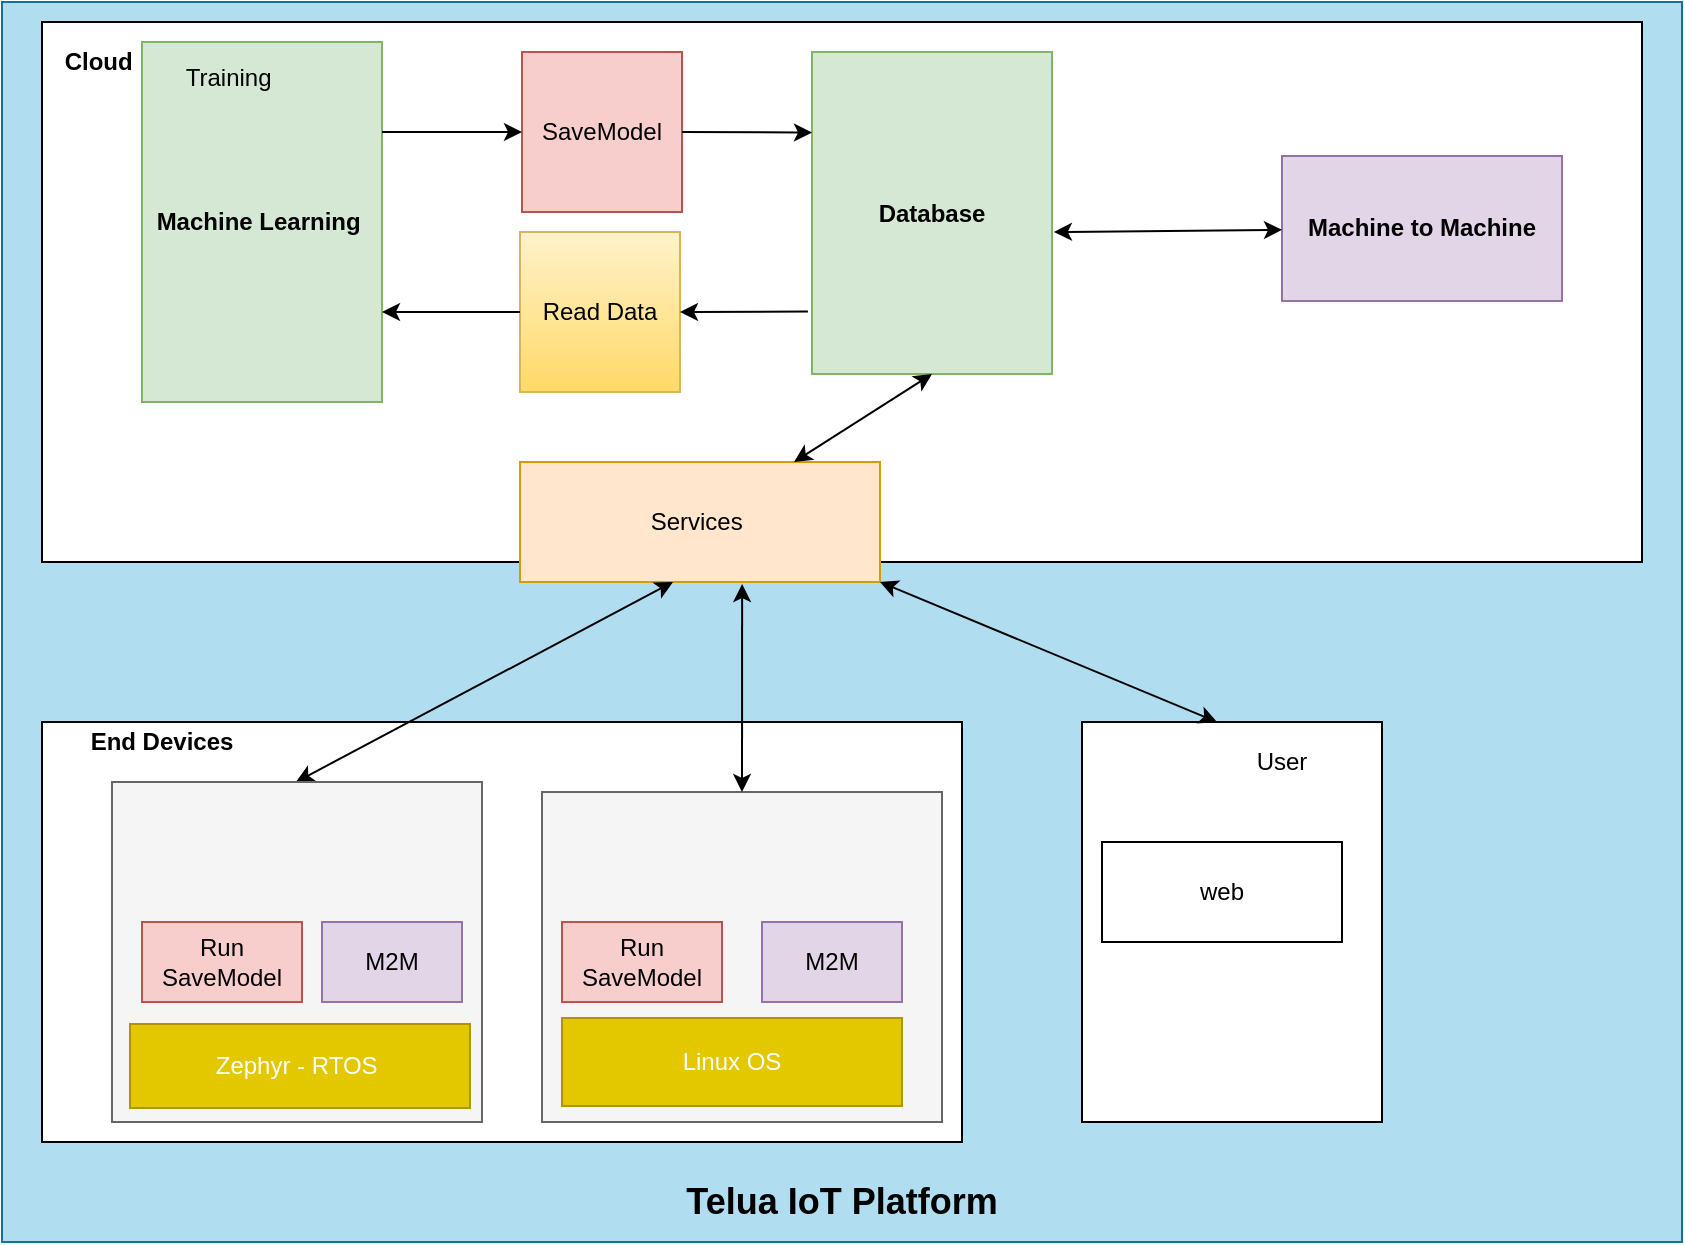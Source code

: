 <mxfile version="13.9.9" type="device"><diagram id="od1T8L22oR9802WZEAa2" name="Page-1"><mxGraphModel dx="1002" dy="666" grid="1" gridSize="10" guides="1" tooltips="1" connect="1" arrows="1" fold="1" page="1" pageScale="1" pageWidth="1100" pageHeight="1700" math="0" shadow="0"><root><mxCell id="0"/><mxCell id="1" parent="0"/><mxCell id="dRjRBDb6BqOHGPOKk1ZW-47" value="" style="rounded=0;whiteSpace=wrap;html=1;fillColor=#b1ddf0;strokeColor=#10739e;" parent="1" vertex="1"><mxGeometry x="60" y="40" width="840" height="620" as="geometry"/></mxCell><mxCell id="dRjRBDb6BqOHGPOKk1ZW-1" value="" style="rounded=0;whiteSpace=wrap;html=1;" parent="1" vertex="1"><mxGeometry x="80" y="50" width="800" height="270" as="geometry"/></mxCell><mxCell id="dRjRBDb6BqOHGPOKk1ZW-2" value="" style="rounded=0;whiteSpace=wrap;html=1;" parent="1" vertex="1"><mxGeometry x="600" y="400" width="150" height="200" as="geometry"/></mxCell><mxCell id="dRjRBDb6BqOHGPOKk1ZW-3" value="" style="rounded=0;whiteSpace=wrap;html=1;" parent="1" vertex="1"><mxGeometry x="80" y="400" width="460" height="210" as="geometry"/></mxCell><mxCell id="dRjRBDb6BqOHGPOKk1ZW-4" value="&lt;b&gt;Cloud&amp;nbsp;&lt;/b&gt;" style="text;html=1;strokeColor=none;fillColor=none;align=center;verticalAlign=middle;whiteSpace=wrap;rounded=0;" parent="1" vertex="1"><mxGeometry x="90" y="60" width="40" height="20" as="geometry"/></mxCell><mxCell id="dRjRBDb6BqOHGPOKk1ZW-5" value="User" style="text;html=1;strokeColor=none;fillColor=none;align=center;verticalAlign=middle;whiteSpace=wrap;rounded=0;" parent="1" vertex="1"><mxGeometry x="680" y="410" width="40" height="20" as="geometry"/></mxCell><mxCell id="dRjRBDb6BqOHGPOKk1ZW-6" value="Services&amp;nbsp;" style="rounded=0;whiteSpace=wrap;html=1;fillColor=#ffe6cc;strokeColor=#d79b00;" parent="1" vertex="1"><mxGeometry x="319" y="270" width="180" height="60" as="geometry"/></mxCell><mxCell id="dRjRBDb6BqOHGPOKk1ZW-7" value="&lt;b&gt;Machine Learning&amp;nbsp;&lt;/b&gt;" style="rounded=0;whiteSpace=wrap;html=1;fillColor=#d5e8d4;strokeColor=#82b366;" parent="1" vertex="1"><mxGeometry x="130" y="60" width="120" height="180" as="geometry"/></mxCell><mxCell id="dRjRBDb6BqOHGPOKk1ZW-9" value="&lt;b&gt;Database&lt;/b&gt;" style="rounded=0;whiteSpace=wrap;html=1;fillColor=#d5e8d4;strokeColor=#82b366;" parent="1" vertex="1"><mxGeometry x="465" y="65" width="120" height="161" as="geometry"/></mxCell><mxCell id="dRjRBDb6BqOHGPOKk1ZW-10" value="" style="endArrow=classic;startArrow=classic;html=1;entryX=0.5;entryY=1;entryDx=0;entryDy=0;" parent="1" source="dRjRBDb6BqOHGPOKk1ZW-6" target="dRjRBDb6BqOHGPOKk1ZW-9" edge="1"><mxGeometry width="50" height="50" relative="1" as="geometry"><mxPoint x="470" y="290" as="sourcePoint"/><mxPoint x="520" y="240" as="targetPoint"/></mxGeometry></mxCell><mxCell id="dRjRBDb6BqOHGPOKk1ZW-21" value="" style="endArrow=classic;startArrow=classic;html=1;entryX=0.425;entryY=1;entryDx=0;entryDy=0;entryPerimeter=0;" parent="1" target="dRjRBDb6BqOHGPOKk1ZW-6" edge="1"><mxGeometry width="50" height="50" relative="1" as="geometry"><mxPoint x="207" y="430" as="sourcePoint"/><mxPoint x="800" y="400" as="targetPoint"/></mxGeometry></mxCell><mxCell id="dRjRBDb6BqOHGPOKk1ZW-22" value="" style="rounded=0;whiteSpace=wrap;html=1;fillColor=#f5f5f5;strokeColor=#666666;fontColor=#333333;" parent="1" vertex="1"><mxGeometry x="115" y="430" width="185" height="170" as="geometry"/></mxCell><mxCell id="dRjRBDb6BqOHGPOKk1ZW-23" value="" style="rounded=0;whiteSpace=wrap;html=1;fillColor=#f5f5f5;strokeColor=#666666;fontColor=#333333;" parent="1" vertex="1"><mxGeometry x="330" y="435" width="200" height="165" as="geometry"/></mxCell><mxCell id="dRjRBDb6BqOHGPOKk1ZW-24" value="" style="endArrow=classic;startArrow=classic;html=1;exitX=0.5;exitY=0;exitDx=0;exitDy=0;entryX=0.617;entryY=1.017;entryDx=0;entryDy=0;entryPerimeter=0;" parent="1" source="dRjRBDb6BqOHGPOKk1ZW-23" target="dRjRBDb6BqOHGPOKk1ZW-6" edge="1"><mxGeometry width="50" height="50" relative="1" as="geometry"><mxPoint x="490" y="370" as="sourcePoint"/><mxPoint x="540" y="320" as="targetPoint"/></mxGeometry></mxCell><mxCell id="dRjRBDb6BqOHGPOKk1ZW-25" value="" style="endArrow=classic;startArrow=classic;html=1;exitX=1;exitY=1;exitDx=0;exitDy=0;entryX=0.45;entryY=0;entryDx=0;entryDy=0;entryPerimeter=0;" parent="1" source="dRjRBDb6BqOHGPOKk1ZW-6" target="dRjRBDb6BqOHGPOKk1ZW-2" edge="1"><mxGeometry width="50" height="50" relative="1" as="geometry"><mxPoint x="452" y="320" as="sourcePoint"/><mxPoint x="760" y="400" as="targetPoint"/></mxGeometry></mxCell><mxCell id="dRjRBDb6BqOHGPOKk1ZW-27" value="SaveModel" style="whiteSpace=wrap;html=1;aspect=fixed;fillColor=#f8cecc;strokeColor=#b85450;" parent="1" vertex="1"><mxGeometry x="320" y="65" width="80" height="80" as="geometry"/></mxCell><mxCell id="dRjRBDb6BqOHGPOKk1ZW-28" value="" style="endArrow=classic;html=1;exitX=1;exitY=0.25;exitDx=0;exitDy=0;" parent="1" source="dRjRBDb6BqOHGPOKk1ZW-7" target="dRjRBDb6BqOHGPOKk1ZW-27" edge="1"><mxGeometry width="50" height="50" relative="1" as="geometry"><mxPoint x="660" y="470" as="sourcePoint"/><mxPoint x="710" y="420" as="targetPoint"/></mxGeometry></mxCell><mxCell id="dRjRBDb6BqOHGPOKk1ZW-29" value="" style="endArrow=classic;html=1;exitX=1;exitY=0.5;exitDx=0;exitDy=0;entryX=0;entryY=0.25;entryDx=0;entryDy=0;" parent="1" source="dRjRBDb6BqOHGPOKk1ZW-27" target="dRjRBDb6BqOHGPOKk1ZW-9" edge="1"><mxGeometry width="50" height="50" relative="1" as="geometry"><mxPoint x="660" y="470" as="sourcePoint"/><mxPoint x="710" y="420" as="targetPoint"/></mxGeometry></mxCell><mxCell id="dRjRBDb6BqOHGPOKk1ZW-31" value="Read Data" style="whiteSpace=wrap;html=1;aspect=fixed;fillColor=#fff2cc;strokeColor=#d6b656;gradientColor=#ffd966;" parent="1" vertex="1"><mxGeometry x="319" y="155" width="80" height="80" as="geometry"/></mxCell><mxCell id="dRjRBDb6BqOHGPOKk1ZW-32" value="" style="endArrow=classic;html=1;exitX=0;exitY=0.5;exitDx=0;exitDy=0;entryX=1;entryY=0.75;entryDx=0;entryDy=0;" parent="1" source="dRjRBDb6BqOHGPOKk1ZW-31" target="dRjRBDb6BqOHGPOKk1ZW-7" edge="1"><mxGeometry width="50" height="50" relative="1" as="geometry"><mxPoint x="660" y="470" as="sourcePoint"/><mxPoint x="250" y="188" as="targetPoint"/></mxGeometry></mxCell><mxCell id="dRjRBDb6BqOHGPOKk1ZW-34" value="" style="endArrow=classic;html=1;entryX=1;entryY=0.5;entryDx=0;entryDy=0;exitX=-0.017;exitY=0.806;exitDx=0;exitDy=0;exitPerimeter=0;" parent="1" source="dRjRBDb6BqOHGPOKk1ZW-9" target="dRjRBDb6BqOHGPOKk1ZW-31" edge="1"><mxGeometry width="50" height="50" relative="1" as="geometry"><mxPoint x="470" y="180" as="sourcePoint"/><mxPoint x="710" y="420" as="targetPoint"/></mxGeometry></mxCell><mxCell id="dRjRBDb6BqOHGPOKk1ZW-35" value="Run SaveModel" style="rounded=0;whiteSpace=wrap;html=1;fillColor=#f8cecc;strokeColor=#b85450;" parent="1" vertex="1"><mxGeometry x="130" y="500" width="80" height="40" as="geometry"/></mxCell><mxCell id="dRjRBDb6BqOHGPOKk1ZW-36" value="Run SaveModel" style="rounded=0;whiteSpace=wrap;html=1;fillColor=#f8cecc;strokeColor=#b85450;" parent="1" vertex="1"><mxGeometry x="340" y="500" width="80" height="40" as="geometry"/></mxCell><mxCell id="dRjRBDb6BqOHGPOKk1ZW-37" value="Training&amp;nbsp;" style="text;html=1;strokeColor=none;fillColor=none;align=center;verticalAlign=middle;whiteSpace=wrap;rounded=0;" parent="1" vertex="1"><mxGeometry x="140" y="63" width="70" height="30" as="geometry"/></mxCell><mxCell id="dRjRBDb6BqOHGPOKk1ZW-39" value="&lt;b&gt;End Devices&lt;/b&gt;" style="text;html=1;strokeColor=none;fillColor=none;align=center;verticalAlign=middle;whiteSpace=wrap;rounded=0;" parent="1" vertex="1"><mxGeometry x="90" y="400" width="100" height="20" as="geometry"/></mxCell><mxCell id="dRjRBDb6BqOHGPOKk1ZW-40" value="M2M" style="rounded=0;whiteSpace=wrap;html=1;fillColor=#e1d5e7;strokeColor=#9673a6;" parent="1" vertex="1"><mxGeometry x="220" y="500" width="70" height="40" as="geometry"/></mxCell><mxCell id="dRjRBDb6BqOHGPOKk1ZW-42" value="M2M" style="rounded=0;whiteSpace=wrap;html=1;fillColor=#e1d5e7;strokeColor=#9673a6;" parent="1" vertex="1"><mxGeometry x="440" y="500" width="70" height="40" as="geometry"/></mxCell><mxCell id="dRjRBDb6BqOHGPOKk1ZW-43" value="&lt;b&gt;Machine to Machine&lt;/b&gt;" style="rounded=0;whiteSpace=wrap;html=1;fillColor=#e1d5e7;strokeColor=#9673a6;" parent="1" vertex="1"><mxGeometry x="700" y="117" width="140" height="72.5" as="geometry"/></mxCell><mxCell id="dRjRBDb6BqOHGPOKk1ZW-44" value="" style="endArrow=classic;startArrow=classic;html=1;exitX=1.008;exitY=0.559;exitDx=0;exitDy=0;exitPerimeter=0;" parent="1" source="dRjRBDb6BqOHGPOKk1ZW-9" target="dRjRBDb6BqOHGPOKk1ZW-43" edge="1"><mxGeometry width="50" height="50" relative="1" as="geometry"><mxPoint x="650" y="155" as="sourcePoint"/><mxPoint x="700" y="105" as="targetPoint"/></mxGeometry></mxCell><mxCell id="dRjRBDb6BqOHGPOKk1ZW-48" value="&lt;b&gt;&lt;font style=&quot;font-size: 18px&quot;&gt;Telua IoT Platform&lt;/font&gt;&lt;/b&gt;" style="text;html=1;strokeColor=none;fillColor=none;align=center;verticalAlign=middle;whiteSpace=wrap;rounded=0;" parent="1" vertex="1"><mxGeometry x="375" y="630" width="210" height="20" as="geometry"/></mxCell><mxCell id="WokI-RqF_S3GIOgUfP23-1" value="Zephyr - RTOS&amp;nbsp;" style="rounded=0;whiteSpace=wrap;html=1;fillColor=#e3c800;strokeColor=#B09500;fontColor=#ffffff;" vertex="1" parent="1"><mxGeometry x="124" y="551" width="170" height="42" as="geometry"/></mxCell><mxCell id="WokI-RqF_S3GIOgUfP23-2" value="Linux OS" style="rounded=0;whiteSpace=wrap;html=1;fillColor=#e3c800;strokeColor=#B09500;fontColor=#ffffff;" vertex="1" parent="1"><mxGeometry x="340" y="548" width="170" height="44" as="geometry"/></mxCell><mxCell id="WokI-RqF_S3GIOgUfP23-3" value="web" style="rounded=0;whiteSpace=wrap;html=1;" vertex="1" parent="1"><mxGeometry x="610" y="460" width="120" height="50" as="geometry"/></mxCell></root></mxGraphModel></diagram></mxfile>